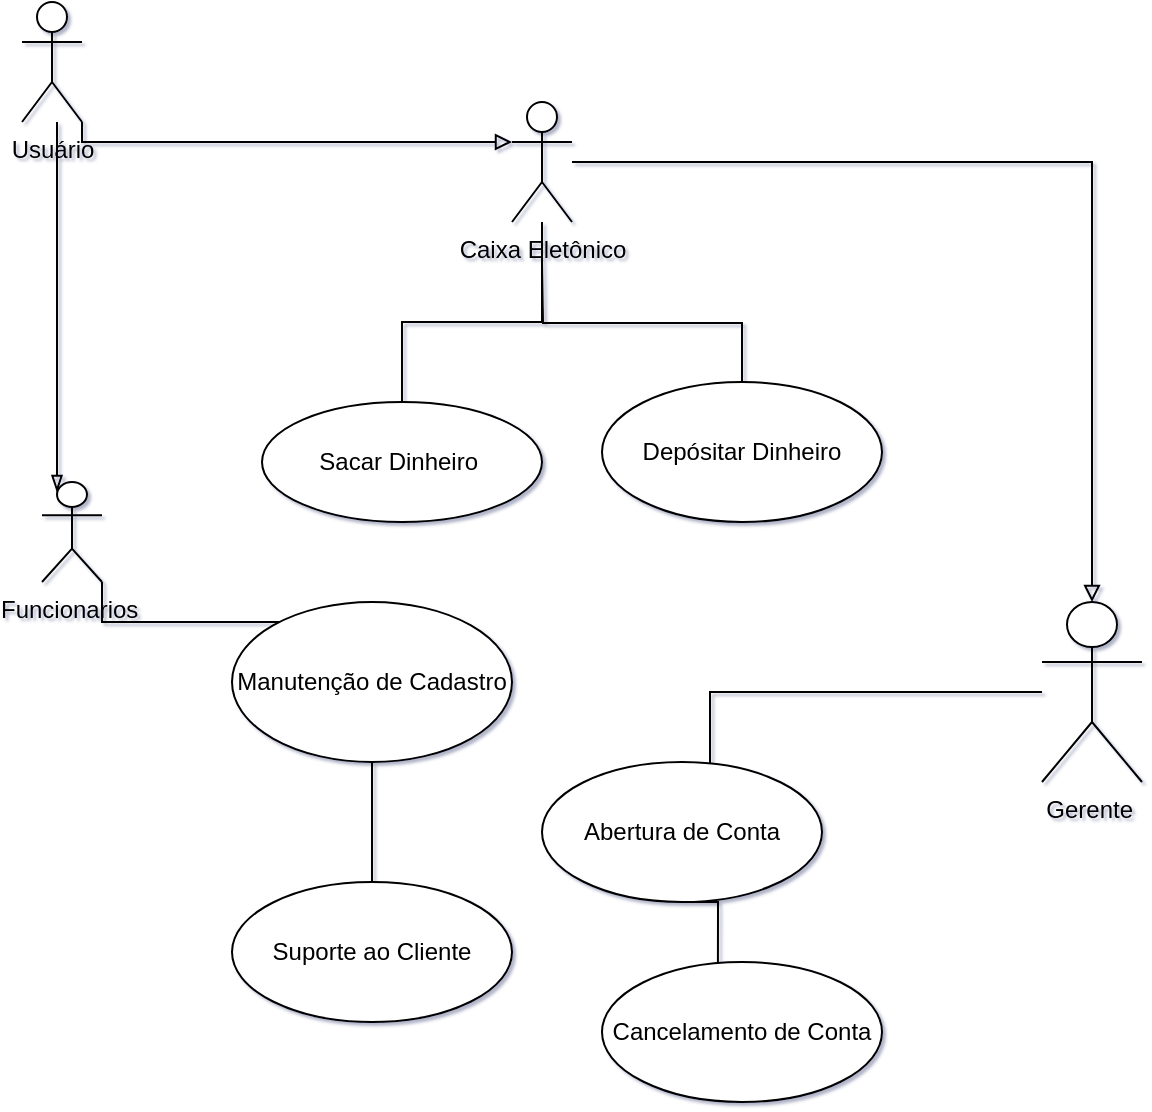 <mxfile version="21.0.8" type="github">
  <diagram name="Página-1" id="4xk9o4NbWDtc8BklzU8i">
    <mxGraphModel dx="1434" dy="796" grid="1" gridSize="10" guides="1" tooltips="1" connect="1" arrows="1" fold="1" page="1" pageScale="1" pageWidth="827" pageHeight="1169" background="#ffffff" math="0" shadow="1">
      <root>
        <mxCell id="0" />
        <mxCell id="1" parent="0" />
        <mxCell id="lTxqSHg8_mb4oFqpXIC8-8" value="Sacar Dinheiro&amp;nbsp;&lt;br&gt;" style="ellipse;whiteSpace=wrap;html=1;" vertex="1" parent="1">
          <mxGeometry x="240" y="290" width="140" height="60" as="geometry" />
        </mxCell>
        <mxCell id="lTxqSHg8_mb4oFqpXIC8-51" style="edgeStyle=orthogonalEdgeStyle;rounded=0;orthogonalLoop=1;jettySize=auto;html=1;exitX=0.5;exitY=0;exitDx=0;exitDy=0;endArrow=none;endFill=0;" edge="1" parent="1" source="lTxqSHg8_mb4oFqpXIC8-16">
          <mxGeometry relative="1" as="geometry">
            <mxPoint x="380" y="220" as="targetPoint" />
          </mxGeometry>
        </mxCell>
        <mxCell id="lTxqSHg8_mb4oFqpXIC8-16" value="Depósitar Dinheiro&lt;br&gt;" style="ellipse;whiteSpace=wrap;html=1;" vertex="1" parent="1">
          <mxGeometry x="410" y="280" width="140" height="70" as="geometry" />
        </mxCell>
        <mxCell id="lTxqSHg8_mb4oFqpXIC8-43" style="edgeStyle=orthogonalEdgeStyle;rounded=0;orthogonalLoop=1;jettySize=auto;html=1;entryX=0.6;entryY=0.014;entryDx=0;entryDy=0;entryPerimeter=0;endArrow=none;endFill=0;" edge="1" parent="1" source="lTxqSHg8_mb4oFqpXIC8-20" target="lTxqSHg8_mb4oFqpXIC8-27">
          <mxGeometry relative="1" as="geometry" />
        </mxCell>
        <mxCell id="lTxqSHg8_mb4oFqpXIC8-20" value="Gerente&amp;nbsp;&lt;br&gt;" style="shape=umlActor;html=1;verticalLabelPosition=bottom;verticalAlign=top;align=center;" vertex="1" parent="1">
          <mxGeometry x="630" y="390" width="50" height="90" as="geometry" />
        </mxCell>
        <mxCell id="lTxqSHg8_mb4oFqpXIC8-39" style="edgeStyle=orthogonalEdgeStyle;rounded=0;orthogonalLoop=1;jettySize=auto;html=1;exitX=1;exitY=1;exitDx=0;exitDy=0;exitPerimeter=0;endArrow=none;endFill=0;" edge="1" parent="1" source="lTxqSHg8_mb4oFqpXIC8-24" target="lTxqSHg8_mb4oFqpXIC8-38">
          <mxGeometry relative="1" as="geometry">
            <Array as="points">
              <mxPoint x="160" y="400" />
            </Array>
          </mxGeometry>
        </mxCell>
        <mxCell id="lTxqSHg8_mb4oFqpXIC8-24" value="Funcionarios&amp;nbsp;&lt;br&gt;" style="shape=umlActor;html=1;verticalLabelPosition=bottom;verticalAlign=top;align=center;" vertex="1" parent="1">
          <mxGeometry x="130" y="330" width="30" height="50" as="geometry" />
        </mxCell>
        <mxCell id="lTxqSHg8_mb4oFqpXIC8-44" style="edgeStyle=orthogonalEdgeStyle;rounded=0;orthogonalLoop=1;jettySize=auto;html=1;exitX=0.5;exitY=1;exitDx=0;exitDy=0;entryX=0.414;entryY=0.029;entryDx=0;entryDy=0;entryPerimeter=0;endArrow=none;endFill=0;" edge="1" parent="1" source="lTxqSHg8_mb4oFqpXIC8-27" target="lTxqSHg8_mb4oFqpXIC8-37">
          <mxGeometry relative="1" as="geometry" />
        </mxCell>
        <mxCell id="lTxqSHg8_mb4oFqpXIC8-27" value="Abertura de Conta" style="ellipse;whiteSpace=wrap;html=1;" vertex="1" parent="1">
          <mxGeometry x="380" y="470" width="140" height="70" as="geometry" />
        </mxCell>
        <mxCell id="lTxqSHg8_mb4oFqpXIC8-31" value="" style="edgeStyle=orthogonalEdgeStyle;rounded=0;orthogonalLoop=1;jettySize=auto;html=1;endArrow=none;endFill=0;" edge="1" parent="1" source="lTxqSHg8_mb4oFqpXIC8-28" target="lTxqSHg8_mb4oFqpXIC8-8">
          <mxGeometry relative="1" as="geometry">
            <Array as="points">
              <mxPoint x="380" y="250" />
              <mxPoint x="310" y="250" />
            </Array>
          </mxGeometry>
        </mxCell>
        <mxCell id="lTxqSHg8_mb4oFqpXIC8-55" style="edgeStyle=orthogonalEdgeStyle;rounded=0;orthogonalLoop=1;jettySize=auto;html=1;entryX=0.5;entryY=0;entryDx=0;entryDy=0;entryPerimeter=0;endArrow=block;endFill=0;" edge="1" parent="1" source="lTxqSHg8_mb4oFqpXIC8-28" target="lTxqSHg8_mb4oFqpXIC8-20">
          <mxGeometry relative="1" as="geometry" />
        </mxCell>
        <mxCell id="lTxqSHg8_mb4oFqpXIC8-28" value="Caixa Eletônico&lt;br&gt;" style="shape=umlActor;html=1;verticalLabelPosition=bottom;verticalAlign=top;align=center;" vertex="1" parent="1">
          <mxGeometry x="365" y="140" width="30" height="60" as="geometry" />
        </mxCell>
        <mxCell id="lTxqSHg8_mb4oFqpXIC8-34" style="edgeStyle=orthogonalEdgeStyle;rounded=0;orthogonalLoop=1;jettySize=auto;html=1;exitX=1;exitY=1;exitDx=0;exitDy=0;exitPerimeter=0;endArrow=block;endFill=0;" edge="1" parent="1" source="lTxqSHg8_mb4oFqpXIC8-33" target="lTxqSHg8_mb4oFqpXIC8-28">
          <mxGeometry relative="1" as="geometry">
            <Array as="points">
              <mxPoint x="150" y="160" />
            </Array>
          </mxGeometry>
        </mxCell>
        <mxCell id="lTxqSHg8_mb4oFqpXIC8-48" style="edgeStyle=orthogonalEdgeStyle;rounded=0;orthogonalLoop=1;jettySize=auto;html=1;entryX=0.25;entryY=0.1;entryDx=0;entryDy=0;entryPerimeter=0;endArrow=blockThin;endFill=0;" edge="1" parent="1" source="lTxqSHg8_mb4oFqpXIC8-33" target="lTxqSHg8_mb4oFqpXIC8-24">
          <mxGeometry relative="1" as="geometry">
            <Array as="points">
              <mxPoint x="138" y="220" />
            </Array>
          </mxGeometry>
        </mxCell>
        <mxCell id="lTxqSHg8_mb4oFqpXIC8-33" value="Usuário&lt;br&gt;" style="shape=umlActor;html=1;verticalLabelPosition=bottom;verticalAlign=top;align=center;" vertex="1" parent="1">
          <mxGeometry x="120" y="90" width="30" height="60" as="geometry" />
        </mxCell>
        <mxCell id="lTxqSHg8_mb4oFqpXIC8-37" value="Cancelamento de Conta" style="ellipse;whiteSpace=wrap;html=1;" vertex="1" parent="1">
          <mxGeometry x="410" y="570" width="140" height="70" as="geometry" />
        </mxCell>
        <mxCell id="lTxqSHg8_mb4oFqpXIC8-53" style="edgeStyle=orthogonalEdgeStyle;rounded=0;orthogonalLoop=1;jettySize=auto;html=1;entryX=0.5;entryY=0;entryDx=0;entryDy=0;endArrow=none;endFill=0;" edge="1" parent="1" source="lTxqSHg8_mb4oFqpXIC8-38" target="lTxqSHg8_mb4oFqpXIC8-52">
          <mxGeometry relative="1" as="geometry" />
        </mxCell>
        <mxCell id="lTxqSHg8_mb4oFqpXIC8-38" value="Manutenção de Cadastro" style="ellipse;whiteSpace=wrap;html=1;" vertex="1" parent="1">
          <mxGeometry x="225" y="390" width="140" height="80" as="geometry" />
        </mxCell>
        <mxCell id="lTxqSHg8_mb4oFqpXIC8-52" value="Suporte ao Cliente" style="ellipse;whiteSpace=wrap;html=1;" vertex="1" parent="1">
          <mxGeometry x="225" y="530" width="140" height="70" as="geometry" />
        </mxCell>
      </root>
    </mxGraphModel>
  </diagram>
</mxfile>
